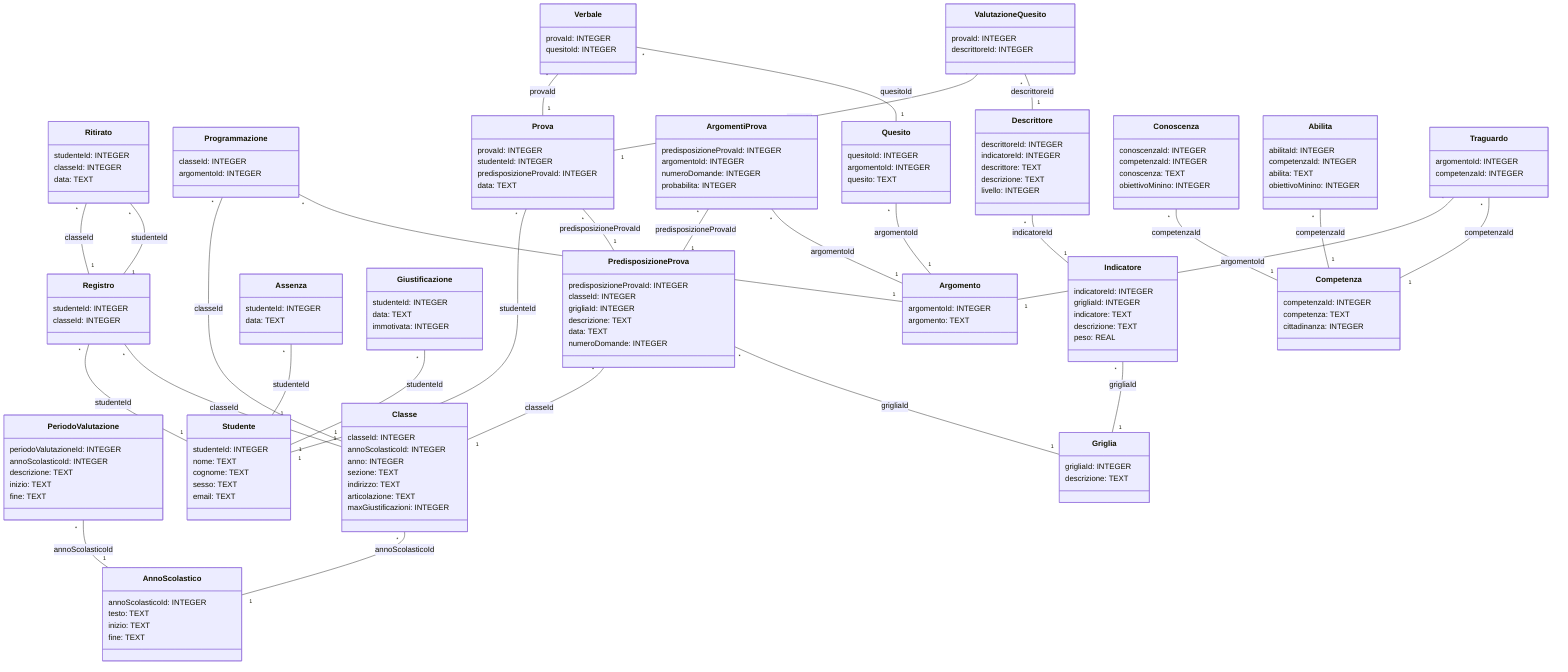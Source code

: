 classDiagram
class AnnoScolastico {
	annoScolasticoId: INTEGER
	testo: TEXT
	inizio: TEXT
	fine: TEXT
}

class PeriodoValutazione {
	periodoValutazioneId: INTEGER
	annoScolasticoId: INTEGER
	descrizione: TEXT
	inizio: TEXT
	fine: TEXT
}

class Classe {
	classeId: INTEGER
	annoScolasticoId: INTEGER
	anno: INTEGER
	sezione: TEXT
	indirizzo: TEXT
	articolazione: TEXT
	maxGiustificazioni: INTEGER
}

class Studente {
	studenteId: INTEGER
	nome: TEXT
	cognome: TEXT
	sesso: TEXT
	email: TEXT
}

class Registro {
	studenteId: INTEGER
	classeId: INTEGER
}

class Ritirato {
	studenteId: INTEGER
	classeId: INTEGER
	data: TEXT
}

class Argomento {
	argomentoId: INTEGER
	argomento: TEXT
}

class Programmazione {
	classeId: INTEGER
	argomentoId: INTEGER
}

class Quesito {
	quesitoId: INTEGER
	argomentoId: INTEGER
	quesito: TEXT
}

class Assenza {
	studenteId: INTEGER
	data: TEXT
}

class Giustificazione {
	studenteId: INTEGER
	data: TEXT
	immotivata: INTEGER
}

class Griglia {
	grigliaId: INTEGER
	descrizione: TEXT
}

class PredisposizioneProva {
	predisposizioneProvaId: INTEGER
	classeId: INTEGER
	grigliaId: INTEGER
	descrizione: TEXT
	data: TEXT
	numeroDomande: INTEGER
}

class ArgomentiProva {
	predisposizioneProvaId: INTEGER
	argomentoId: INTEGER
	numeroDomande: INTEGER
	probabilita: INTEGER
}

class Indicatore {
	indicatoreId: INTEGER
	grigliaId: INTEGER
	indicatore: TEXT
	descrizione: TEXT
	peso: REAL
}

class Descrittore {
	descrittoreId: INTEGER
	indicatoreId: INTEGER
	descrittore: TEXT
	descrizione: TEXT
	livello: INTEGER
}

class Prova {
	provaId: INTEGER
	studenteId: INTEGER
	predisposizioneProvaId: INTEGER
	data: TEXT
}

class ValutazioneQuesito {
	provaId: INTEGER
	descrittoreId: INTEGER
}

class Verbale {
	provaId: INTEGER
	quesitoId: INTEGER
}

class Competenza {
	competenzaId: INTEGER
	competenza: TEXT
	cittadinanza: INTEGER
}

class Conoscenza {
	conoscenzaId: INTEGER
	competenzaId: INTEGER
	conoscenza: TEXT
	obiettivoMinino: INTEGER
}

class Abilita {
	abilitaId: INTEGER
	competenzaId: INTEGER
	abilita: TEXT
	obiettivoMinino: INTEGER
}

class Traguardo {
	argomentoId: INTEGER
	competenzaId: INTEGER
}

PeriodoValutazione "*" -- "1" AnnoScolastico : annoScolasticoId
Classe "*" -- "1" AnnoScolastico : annoScolasticoId
Registro "*" -- "1" Classe : classeId
Registro "*" -- "1" Studente : studenteId
Ritirato "*" -- "1" Registro : studenteId
Ritirato "*" -- "1" Registro : classeId
Programmazione "*" -- "1" Argomento : argomentoId
Programmazione "*" -- "1" Classe : classeId
Quesito "*" -- "1" Argomento : argomentoId
Assenza "*" -- "1" Studente : studenteId
Giustificazione "*" -- "1" Studente : studenteId
PredisposizioneProva "*" -- "1" Griglia : grigliaId
PredisposizioneProva "*" -- "1" Classe : classeId
ArgomentiProva "*" -- "1" Argomento : argomentoId
ArgomentiProva "*" -- "1" PredisposizioneProva : predisposizioneProvaId
Indicatore "*" -- "1" Griglia : grigliaId
Descrittore "*" -- "1" Indicatore : indicatoreId
Prova "*" -- "1" PredisposizioneProva : predisposizioneProvaId
Prova "*" -- "1" Studente : studenteId
ValutazioneQuesito "*" -- "1" Descrittore : descrittoreId
ValutazioneQuesito "*" -- "1" Prova : provaId
Verbale "*" -- "1" Quesito : quesitoId
Verbale "*" -- "1" Prova : provaId
Conoscenza "*" -- "1" Competenza : competenzaId
Abilita "*" -- "1" Competenza : competenzaId
Traguardo "*" -- "1" Competenza : competenzaId
Traguardo "*" -- "1" Argomento : argomentoId